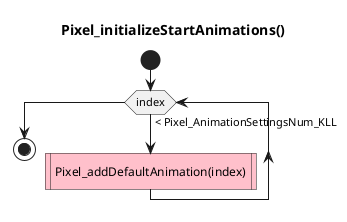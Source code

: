 '
' Pixel_initializeStartAnimations.uml
'

@startuml
title Pixel_initializeStartAnimations()
start
 while (index) is (< Pixel_AnimationSettingsNum_KLL)
  #Pink:Pixel_addDefaultAnimation(index)|
 endwhile
stop
@enduml

